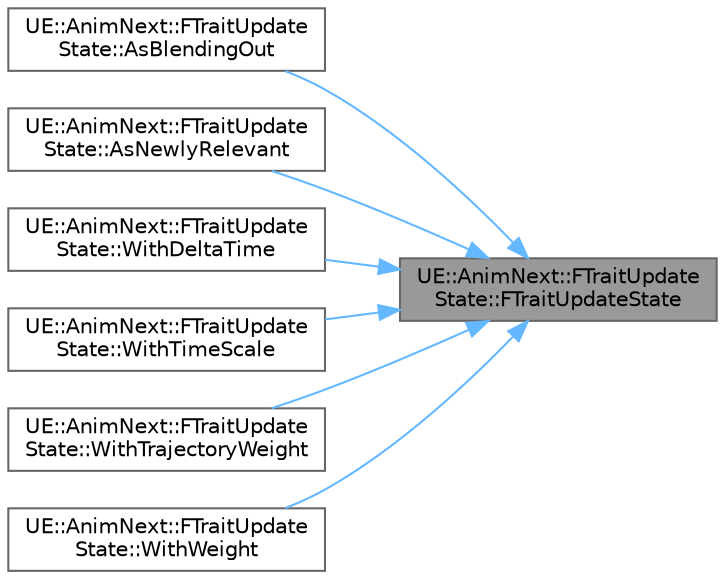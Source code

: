 digraph "UE::AnimNext::FTraitUpdateState::FTraitUpdateState"
{
 // INTERACTIVE_SVG=YES
 // LATEX_PDF_SIZE
  bgcolor="transparent";
  edge [fontname=Helvetica,fontsize=10,labelfontname=Helvetica,labelfontsize=10];
  node [fontname=Helvetica,fontsize=10,shape=box,height=0.2,width=0.4];
  rankdir="RL";
  Node1 [id="Node000001",label="UE::AnimNext::FTraitUpdate\lState::FTraitUpdateState",height=0.2,width=0.4,color="gray40", fillcolor="grey60", style="filled", fontcolor="black",tooltip=" "];
  Node1 -> Node2 [id="edge1_Node000001_Node000002",dir="back",color="steelblue1",style="solid",tooltip=" "];
  Node2 [id="Node000002",label="UE::AnimNext::FTraitUpdate\lState::AsBlendingOut",height=0.2,width=0.4,color="grey40", fillcolor="white", style="filled",URL="$d6/d04/structUE_1_1AnimNext_1_1FTraitUpdateState.html#ad1f9761addd020a15d53388bbaaf8f31",tooltip=" "];
  Node1 -> Node3 [id="edge2_Node000001_Node000003",dir="back",color="steelblue1",style="solid",tooltip=" "];
  Node3 [id="Node000003",label="UE::AnimNext::FTraitUpdate\lState::AsNewlyRelevant",height=0.2,width=0.4,color="grey40", fillcolor="white", style="filled",URL="$d6/d04/structUE_1_1AnimNext_1_1FTraitUpdateState.html#ad9985a46eab972893aacf4f09dfb6dfd",tooltip=" "];
  Node1 -> Node4 [id="edge3_Node000001_Node000004",dir="back",color="steelblue1",style="solid",tooltip=" "];
  Node4 [id="Node000004",label="UE::AnimNext::FTraitUpdate\lState::WithDeltaTime",height=0.2,width=0.4,color="grey40", fillcolor="white", style="filled",URL="$d6/d04/structUE_1_1AnimNext_1_1FTraitUpdateState.html#ad9a5b2cd1bd451512f1583c2ebb879ee",tooltip=" "];
  Node1 -> Node5 [id="edge4_Node000001_Node000005",dir="back",color="steelblue1",style="solid",tooltip=" "];
  Node5 [id="Node000005",label="UE::AnimNext::FTraitUpdate\lState::WithTimeScale",height=0.2,width=0.4,color="grey40", fillcolor="white", style="filled",URL="$d6/d04/structUE_1_1AnimNext_1_1FTraitUpdateState.html#a76949c88c400b217a52ac2b93385471b",tooltip=" "];
  Node1 -> Node6 [id="edge5_Node000001_Node000006",dir="back",color="steelblue1",style="solid",tooltip=" "];
  Node6 [id="Node000006",label="UE::AnimNext::FTraitUpdate\lState::WithTrajectoryWeight",height=0.2,width=0.4,color="grey40", fillcolor="white", style="filled",URL="$d6/d04/structUE_1_1AnimNext_1_1FTraitUpdateState.html#aa0b10ab85be6cc5565bc67b317b719a0",tooltip=" "];
  Node1 -> Node7 [id="edge6_Node000001_Node000007",dir="back",color="steelblue1",style="solid",tooltip=" "];
  Node7 [id="Node000007",label="UE::AnimNext::FTraitUpdate\lState::WithWeight",height=0.2,width=0.4,color="grey40", fillcolor="white", style="filled",URL="$d6/d04/structUE_1_1AnimNext_1_1FTraitUpdateState.html#a8b46a688059586824894846a7db749bf",tooltip=" "];
}
